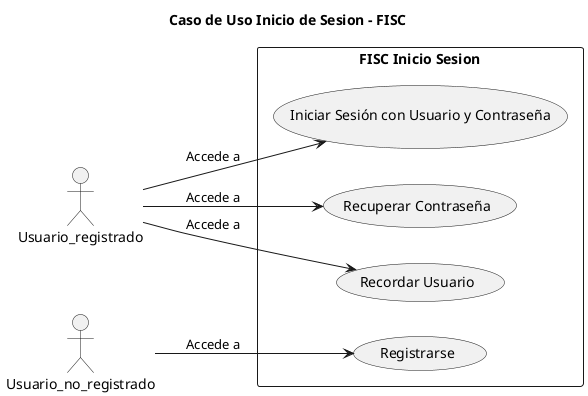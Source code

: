 @startuml

title Caso de Uso Inicio de Sesion - FISC

left to right direction

actor Usuario_registrado as user
actor Usuario_no_registrado as user1

rectangle "FISC Inicio Sesion" {
    usecase "Iniciar Sesión con Usuario y Contraseña" as login
    usecase "Registrarse" as registro
    usecase "Recuperar Contraseña" as recuperar
    usecase "Recordar Usuario" as recordar
}

user --> login : "Accede a"
user1 --> registro : "Accede a"
user --> recuperar : "Accede a"
user --> recordar : "Accede a"

@enduml